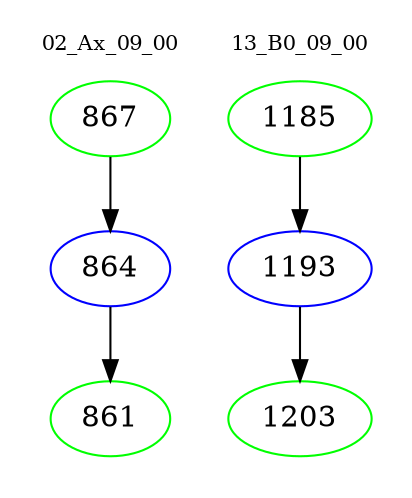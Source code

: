 digraph{
subgraph cluster_0 {
color = white
label = "02_Ax_09_00";
fontsize=10;
T0_867 [label="867", color="green"]
T0_867 -> T0_864 [color="black"]
T0_864 [label="864", color="blue"]
T0_864 -> T0_861 [color="black"]
T0_861 [label="861", color="green"]
}
subgraph cluster_1 {
color = white
label = "13_B0_09_00";
fontsize=10;
T1_1185 [label="1185", color="green"]
T1_1185 -> T1_1193 [color="black"]
T1_1193 [label="1193", color="blue"]
T1_1193 -> T1_1203 [color="black"]
T1_1203 [label="1203", color="green"]
}
}
